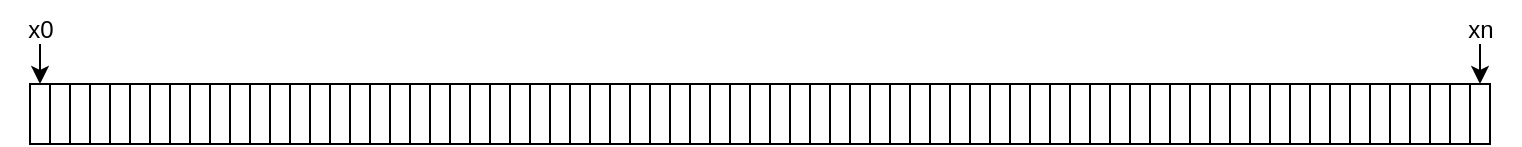 <mxfile version="26.0.15">
  <diagram name="페이지-1" id="dIUbjf9cOhIHA6yJ8xAt">
    <mxGraphModel dx="819" dy="441" grid="1" gridSize="10" guides="1" tooltips="1" connect="1" arrows="1" fold="1" page="1" pageScale="1" pageWidth="827" pageHeight="1169" math="0" shadow="0">
      <root>
        <mxCell id="0" />
        <mxCell id="1" parent="0" />
        <mxCell id="kxPsCWveaDNPL1U-g0tw-1" value="" style="rounded=0;whiteSpace=wrap;html=1;" vertex="1" parent="1">
          <mxGeometry x="50" y="140" width="10" height="30" as="geometry" />
        </mxCell>
        <mxCell id="kxPsCWveaDNPL1U-g0tw-2" value="" style="rounded=0;whiteSpace=wrap;html=1;" vertex="1" parent="1">
          <mxGeometry x="60" y="140" width="10" height="30" as="geometry" />
        </mxCell>
        <mxCell id="kxPsCWveaDNPL1U-g0tw-3" value="" style="rounded=0;whiteSpace=wrap;html=1;" vertex="1" parent="1">
          <mxGeometry x="70" y="140" width="10" height="30" as="geometry" />
        </mxCell>
        <mxCell id="kxPsCWveaDNPL1U-g0tw-7" value="" style="rounded=0;whiteSpace=wrap;html=1;" vertex="1" parent="1">
          <mxGeometry x="80" y="140" width="10" height="30" as="geometry" />
        </mxCell>
        <mxCell id="kxPsCWveaDNPL1U-g0tw-8" value="" style="rounded=0;whiteSpace=wrap;html=1;" vertex="1" parent="1">
          <mxGeometry x="90" y="140" width="10" height="30" as="geometry" />
        </mxCell>
        <mxCell id="kxPsCWveaDNPL1U-g0tw-9" value="" style="rounded=0;whiteSpace=wrap;html=1;" vertex="1" parent="1">
          <mxGeometry x="100" y="140" width="10" height="30" as="geometry" />
        </mxCell>
        <mxCell id="kxPsCWveaDNPL1U-g0tw-10" value="" style="rounded=0;whiteSpace=wrap;html=1;" vertex="1" parent="1">
          <mxGeometry x="110" y="140" width="10" height="30" as="geometry" />
        </mxCell>
        <mxCell id="kxPsCWveaDNPL1U-g0tw-11" value="" style="rounded=0;whiteSpace=wrap;html=1;" vertex="1" parent="1">
          <mxGeometry x="120" y="140" width="10" height="30" as="geometry" />
        </mxCell>
        <mxCell id="kxPsCWveaDNPL1U-g0tw-12" value="" style="rounded=0;whiteSpace=wrap;html=1;" vertex="1" parent="1">
          <mxGeometry x="130" y="140" width="10" height="30" as="geometry" />
        </mxCell>
        <mxCell id="kxPsCWveaDNPL1U-g0tw-13" value="" style="rounded=0;whiteSpace=wrap;html=1;" vertex="1" parent="1">
          <mxGeometry x="140" y="140" width="10" height="30" as="geometry" />
        </mxCell>
        <mxCell id="kxPsCWveaDNPL1U-g0tw-14" value="" style="rounded=0;whiteSpace=wrap;html=1;" vertex="1" parent="1">
          <mxGeometry x="150" y="140" width="10" height="30" as="geometry" />
        </mxCell>
        <mxCell id="kxPsCWveaDNPL1U-g0tw-15" value="" style="rounded=0;whiteSpace=wrap;html=1;" vertex="1" parent="1">
          <mxGeometry x="160" y="140" width="10" height="30" as="geometry" />
        </mxCell>
        <mxCell id="kxPsCWveaDNPL1U-g0tw-16" value="" style="rounded=0;whiteSpace=wrap;html=1;" vertex="1" parent="1">
          <mxGeometry x="170" y="140" width="10" height="30" as="geometry" />
        </mxCell>
        <mxCell id="kxPsCWveaDNPL1U-g0tw-17" value="" style="rounded=0;whiteSpace=wrap;html=1;" vertex="1" parent="1">
          <mxGeometry x="180" y="140" width="10" height="30" as="geometry" />
        </mxCell>
        <mxCell id="kxPsCWveaDNPL1U-g0tw-18" value="" style="rounded=0;whiteSpace=wrap;html=1;" vertex="1" parent="1">
          <mxGeometry x="190" y="140" width="10" height="30" as="geometry" />
        </mxCell>
        <mxCell id="kxPsCWveaDNPL1U-g0tw-19" value="" style="rounded=0;whiteSpace=wrap;html=1;" vertex="1" parent="1">
          <mxGeometry x="200" y="140" width="10" height="30" as="geometry" />
        </mxCell>
        <mxCell id="kxPsCWveaDNPL1U-g0tw-20" value="" style="rounded=0;whiteSpace=wrap;html=1;" vertex="1" parent="1">
          <mxGeometry x="210" y="140" width="10" height="30" as="geometry" />
        </mxCell>
        <mxCell id="kxPsCWveaDNPL1U-g0tw-21" value="" style="rounded=0;whiteSpace=wrap;html=1;" vertex="1" parent="1">
          <mxGeometry x="220" y="140" width="10" height="30" as="geometry" />
        </mxCell>
        <mxCell id="kxPsCWveaDNPL1U-g0tw-22" value="" style="rounded=0;whiteSpace=wrap;html=1;" vertex="1" parent="1">
          <mxGeometry x="230" y="140" width="10" height="30" as="geometry" />
        </mxCell>
        <mxCell id="kxPsCWveaDNPL1U-g0tw-23" value="" style="rounded=0;whiteSpace=wrap;html=1;" vertex="1" parent="1">
          <mxGeometry x="240" y="140" width="10" height="30" as="geometry" />
        </mxCell>
        <mxCell id="kxPsCWveaDNPL1U-g0tw-24" value="" style="rounded=0;whiteSpace=wrap;html=1;" vertex="1" parent="1">
          <mxGeometry x="250" y="140" width="10" height="30" as="geometry" />
        </mxCell>
        <mxCell id="kxPsCWveaDNPL1U-g0tw-25" value="" style="rounded=0;whiteSpace=wrap;html=1;" vertex="1" parent="1">
          <mxGeometry x="260" y="140" width="10" height="30" as="geometry" />
        </mxCell>
        <mxCell id="kxPsCWveaDNPL1U-g0tw-26" value="" style="rounded=0;whiteSpace=wrap;html=1;" vertex="1" parent="1">
          <mxGeometry x="270" y="140" width="10" height="30" as="geometry" />
        </mxCell>
        <mxCell id="kxPsCWveaDNPL1U-g0tw-27" value="" style="rounded=0;whiteSpace=wrap;html=1;" vertex="1" parent="1">
          <mxGeometry x="280" y="140" width="10" height="30" as="geometry" />
        </mxCell>
        <mxCell id="kxPsCWveaDNPL1U-g0tw-28" value="" style="rounded=0;whiteSpace=wrap;html=1;" vertex="1" parent="1">
          <mxGeometry x="290" y="140" width="10" height="30" as="geometry" />
        </mxCell>
        <mxCell id="kxPsCWveaDNPL1U-g0tw-29" value="" style="rounded=0;whiteSpace=wrap;html=1;" vertex="1" parent="1">
          <mxGeometry x="300" y="140" width="10" height="30" as="geometry" />
        </mxCell>
        <mxCell id="kxPsCWveaDNPL1U-g0tw-30" value="" style="rounded=0;whiteSpace=wrap;html=1;" vertex="1" parent="1">
          <mxGeometry x="310" y="140" width="10" height="30" as="geometry" />
        </mxCell>
        <mxCell id="kxPsCWveaDNPL1U-g0tw-31" value="" style="rounded=0;whiteSpace=wrap;html=1;" vertex="1" parent="1">
          <mxGeometry x="320" y="140" width="10" height="30" as="geometry" />
        </mxCell>
        <mxCell id="kxPsCWveaDNPL1U-g0tw-32" value="" style="rounded=0;whiteSpace=wrap;html=1;" vertex="1" parent="1">
          <mxGeometry x="330" y="140" width="10" height="30" as="geometry" />
        </mxCell>
        <mxCell id="kxPsCWveaDNPL1U-g0tw-33" value="" style="rounded=0;whiteSpace=wrap;html=1;" vertex="1" parent="1">
          <mxGeometry x="340" y="140" width="10" height="30" as="geometry" />
        </mxCell>
        <mxCell id="kxPsCWveaDNPL1U-g0tw-34" value="" style="rounded=0;whiteSpace=wrap;html=1;" vertex="1" parent="1">
          <mxGeometry x="350" y="140" width="10" height="30" as="geometry" />
        </mxCell>
        <mxCell id="kxPsCWveaDNPL1U-g0tw-35" value="" style="rounded=0;whiteSpace=wrap;html=1;" vertex="1" parent="1">
          <mxGeometry x="360" y="140" width="10" height="30" as="geometry" />
        </mxCell>
        <mxCell id="kxPsCWveaDNPL1U-g0tw-36" value="" style="rounded=0;whiteSpace=wrap;html=1;" vertex="1" parent="1">
          <mxGeometry x="370" y="140" width="10" height="30" as="geometry" />
        </mxCell>
        <mxCell id="kxPsCWveaDNPL1U-g0tw-37" value="" style="rounded=0;whiteSpace=wrap;html=1;" vertex="1" parent="1">
          <mxGeometry x="380" y="140" width="10" height="30" as="geometry" />
        </mxCell>
        <mxCell id="kxPsCWveaDNPL1U-g0tw-38" value="" style="rounded=0;whiteSpace=wrap;html=1;" vertex="1" parent="1">
          <mxGeometry x="390" y="140" width="10" height="30" as="geometry" />
        </mxCell>
        <mxCell id="kxPsCWveaDNPL1U-g0tw-39" value="" style="rounded=0;whiteSpace=wrap;html=1;" vertex="1" parent="1">
          <mxGeometry x="400" y="140" width="10" height="30" as="geometry" />
        </mxCell>
        <mxCell id="kxPsCWveaDNPL1U-g0tw-40" value="" style="rounded=0;whiteSpace=wrap;html=1;" vertex="1" parent="1">
          <mxGeometry x="410" y="140" width="10" height="30" as="geometry" />
        </mxCell>
        <mxCell id="kxPsCWveaDNPL1U-g0tw-41" value="" style="rounded=0;whiteSpace=wrap;html=1;" vertex="1" parent="1">
          <mxGeometry x="420" y="140" width="10" height="30" as="geometry" />
        </mxCell>
        <mxCell id="kxPsCWveaDNPL1U-g0tw-42" value="" style="rounded=0;whiteSpace=wrap;html=1;" vertex="1" parent="1">
          <mxGeometry x="430" y="140" width="10" height="30" as="geometry" />
        </mxCell>
        <mxCell id="kxPsCWveaDNPL1U-g0tw-43" value="" style="rounded=0;whiteSpace=wrap;html=1;" vertex="1" parent="1">
          <mxGeometry x="440" y="140" width="10" height="30" as="geometry" />
        </mxCell>
        <mxCell id="kxPsCWveaDNPL1U-g0tw-44" value="" style="rounded=0;whiteSpace=wrap;html=1;" vertex="1" parent="1">
          <mxGeometry x="450" y="140" width="10" height="30" as="geometry" />
        </mxCell>
        <mxCell id="kxPsCWveaDNPL1U-g0tw-45" value="" style="rounded=0;whiteSpace=wrap;html=1;" vertex="1" parent="1">
          <mxGeometry x="460" y="140" width="10" height="30" as="geometry" />
        </mxCell>
        <mxCell id="kxPsCWveaDNPL1U-g0tw-46" value="" style="rounded=0;whiteSpace=wrap;html=1;" vertex="1" parent="1">
          <mxGeometry x="470" y="140" width="10" height="30" as="geometry" />
        </mxCell>
        <mxCell id="kxPsCWveaDNPL1U-g0tw-47" value="" style="rounded=0;whiteSpace=wrap;html=1;" vertex="1" parent="1">
          <mxGeometry x="480" y="140" width="10" height="30" as="geometry" />
        </mxCell>
        <mxCell id="kxPsCWveaDNPL1U-g0tw-48" value="" style="rounded=0;whiteSpace=wrap;html=1;" vertex="1" parent="1">
          <mxGeometry x="490" y="140" width="10" height="30" as="geometry" />
        </mxCell>
        <mxCell id="kxPsCWveaDNPL1U-g0tw-49" value="" style="rounded=0;whiteSpace=wrap;html=1;" vertex="1" parent="1">
          <mxGeometry x="500" y="140" width="10" height="30" as="geometry" />
        </mxCell>
        <mxCell id="kxPsCWveaDNPL1U-g0tw-50" value="" style="rounded=0;whiteSpace=wrap;html=1;" vertex="1" parent="1">
          <mxGeometry x="510" y="140" width="10" height="30" as="geometry" />
        </mxCell>
        <mxCell id="kxPsCWveaDNPL1U-g0tw-51" value="" style="rounded=0;whiteSpace=wrap;html=1;" vertex="1" parent="1">
          <mxGeometry x="520" y="140" width="10" height="30" as="geometry" />
        </mxCell>
        <mxCell id="kxPsCWveaDNPL1U-g0tw-127" value="" style="rounded=0;whiteSpace=wrap;html=1;" vertex="1" parent="1">
          <mxGeometry x="530" y="140" width="10" height="30" as="geometry" />
        </mxCell>
        <mxCell id="kxPsCWveaDNPL1U-g0tw-128" value="" style="rounded=0;whiteSpace=wrap;html=1;" vertex="1" parent="1">
          <mxGeometry x="540" y="140" width="10" height="30" as="geometry" />
        </mxCell>
        <mxCell id="kxPsCWveaDNPL1U-g0tw-129" value="" style="rounded=0;whiteSpace=wrap;html=1;" vertex="1" parent="1">
          <mxGeometry x="550" y="140" width="10" height="30" as="geometry" />
        </mxCell>
        <mxCell id="kxPsCWveaDNPL1U-g0tw-130" value="" style="rounded=0;whiteSpace=wrap;html=1;" vertex="1" parent="1">
          <mxGeometry x="560" y="140" width="10" height="30" as="geometry" />
        </mxCell>
        <mxCell id="kxPsCWveaDNPL1U-g0tw-131" value="" style="rounded=0;whiteSpace=wrap;html=1;" vertex="1" parent="1">
          <mxGeometry x="570" y="140" width="10" height="30" as="geometry" />
        </mxCell>
        <mxCell id="kxPsCWveaDNPL1U-g0tw-132" value="" style="rounded=0;whiteSpace=wrap;html=1;" vertex="1" parent="1">
          <mxGeometry x="580" y="140" width="10" height="30" as="geometry" />
        </mxCell>
        <mxCell id="kxPsCWveaDNPL1U-g0tw-133" value="" style="rounded=0;whiteSpace=wrap;html=1;" vertex="1" parent="1">
          <mxGeometry x="590" y="140" width="10" height="30" as="geometry" />
        </mxCell>
        <mxCell id="kxPsCWveaDNPL1U-g0tw-134" value="" style="rounded=0;whiteSpace=wrap;html=1;" vertex="1" parent="1">
          <mxGeometry x="600" y="140" width="10" height="30" as="geometry" />
        </mxCell>
        <mxCell id="kxPsCWveaDNPL1U-g0tw-135" value="" style="rounded=0;whiteSpace=wrap;html=1;" vertex="1" parent="1">
          <mxGeometry x="610" y="140" width="10" height="30" as="geometry" />
        </mxCell>
        <mxCell id="kxPsCWveaDNPL1U-g0tw-136" value="" style="rounded=0;whiteSpace=wrap;html=1;" vertex="1" parent="1">
          <mxGeometry x="620" y="140" width="10" height="30" as="geometry" />
        </mxCell>
        <mxCell id="kxPsCWveaDNPL1U-g0tw-137" value="" style="rounded=0;whiteSpace=wrap;html=1;" vertex="1" parent="1">
          <mxGeometry x="630" y="140" width="10" height="30" as="geometry" />
        </mxCell>
        <mxCell id="kxPsCWveaDNPL1U-g0tw-138" value="" style="rounded=0;whiteSpace=wrap;html=1;" vertex="1" parent="1">
          <mxGeometry x="640" y="140" width="10" height="30" as="geometry" />
        </mxCell>
        <mxCell id="kxPsCWveaDNPL1U-g0tw-139" value="" style="rounded=0;whiteSpace=wrap;html=1;" vertex="1" parent="1">
          <mxGeometry x="650" y="140" width="10" height="30" as="geometry" />
        </mxCell>
        <mxCell id="kxPsCWveaDNPL1U-g0tw-140" value="" style="rounded=0;whiteSpace=wrap;html=1;" vertex="1" parent="1">
          <mxGeometry x="660" y="140" width="10" height="30" as="geometry" />
        </mxCell>
        <mxCell id="kxPsCWveaDNPL1U-g0tw-141" value="" style="rounded=0;whiteSpace=wrap;html=1;" vertex="1" parent="1">
          <mxGeometry x="670" y="140" width="10" height="30" as="geometry" />
        </mxCell>
        <mxCell id="kxPsCWveaDNPL1U-g0tw-142" value="" style="rounded=0;whiteSpace=wrap;html=1;" vertex="1" parent="1">
          <mxGeometry x="680" y="140" width="10" height="30" as="geometry" />
        </mxCell>
        <mxCell id="kxPsCWveaDNPL1U-g0tw-143" value="" style="rounded=0;whiteSpace=wrap;html=1;" vertex="1" parent="1">
          <mxGeometry x="690" y="140" width="10" height="30" as="geometry" />
        </mxCell>
        <mxCell id="kxPsCWveaDNPL1U-g0tw-144" value="" style="rounded=0;whiteSpace=wrap;html=1;" vertex="1" parent="1">
          <mxGeometry x="700" y="140" width="10" height="30" as="geometry" />
        </mxCell>
        <mxCell id="kxPsCWveaDNPL1U-g0tw-145" value="" style="rounded=0;whiteSpace=wrap;html=1;" vertex="1" parent="1">
          <mxGeometry x="710" y="140" width="10" height="30" as="geometry" />
        </mxCell>
        <mxCell id="kxPsCWveaDNPL1U-g0tw-146" value="" style="rounded=0;whiteSpace=wrap;html=1;" vertex="1" parent="1">
          <mxGeometry x="720" y="140" width="10" height="30" as="geometry" />
        </mxCell>
        <mxCell id="kxPsCWveaDNPL1U-g0tw-147" value="" style="rounded=0;whiteSpace=wrap;html=1;" vertex="1" parent="1">
          <mxGeometry x="730" y="140" width="10" height="30" as="geometry" />
        </mxCell>
        <mxCell id="kxPsCWveaDNPL1U-g0tw-148" value="" style="rounded=0;whiteSpace=wrap;html=1;" vertex="1" parent="1">
          <mxGeometry x="740" y="140" width="10" height="30" as="geometry" />
        </mxCell>
        <mxCell id="kxPsCWveaDNPL1U-g0tw-149" value="" style="rounded=0;whiteSpace=wrap;html=1;" vertex="1" parent="1">
          <mxGeometry x="750" y="140" width="10" height="30" as="geometry" />
        </mxCell>
        <mxCell id="kxPsCWveaDNPL1U-g0tw-150" value="" style="rounded=0;whiteSpace=wrap;html=1;" vertex="1" parent="1">
          <mxGeometry x="760" y="140" width="10" height="30" as="geometry" />
        </mxCell>
        <mxCell id="kxPsCWveaDNPL1U-g0tw-151" value="" style="rounded=0;whiteSpace=wrap;html=1;" vertex="1" parent="1">
          <mxGeometry x="770" y="140" width="10" height="30" as="geometry" />
        </mxCell>
        <mxCell id="kxPsCWveaDNPL1U-g0tw-152" value="" style="endArrow=classic;html=1;rounded=0;entryX=0.5;entryY=0;entryDx=0;entryDy=0;" edge="1" parent="1" target="kxPsCWveaDNPL1U-g0tw-1">
          <mxGeometry width="50" height="50" relative="1" as="geometry">
            <mxPoint x="55" y="120" as="sourcePoint" />
            <mxPoint x="310" y="180" as="targetPoint" />
          </mxGeometry>
        </mxCell>
        <mxCell id="kxPsCWveaDNPL1U-g0tw-153" value="x0" style="text;html=1;align=center;verticalAlign=middle;resizable=0;points=[];autosize=1;strokeColor=none;fillColor=none;" vertex="1" parent="1">
          <mxGeometry x="35" y="98" width="40" height="30" as="geometry" />
        </mxCell>
        <mxCell id="kxPsCWveaDNPL1U-g0tw-154" value="" style="endArrow=classic;html=1;rounded=0;entryX=0.5;entryY=0;entryDx=0;entryDy=0;" edge="1" parent="1">
          <mxGeometry width="50" height="50" relative="1" as="geometry">
            <mxPoint x="775" y="120" as="sourcePoint" />
            <mxPoint x="775" y="140" as="targetPoint" />
          </mxGeometry>
        </mxCell>
        <mxCell id="kxPsCWveaDNPL1U-g0tw-155" value="xn" style="text;html=1;align=center;verticalAlign=middle;resizable=0;points=[];autosize=1;strokeColor=none;fillColor=none;" vertex="1" parent="1">
          <mxGeometry x="755" y="98" width="40" height="30" as="geometry" />
        </mxCell>
      </root>
    </mxGraphModel>
  </diagram>
</mxfile>
